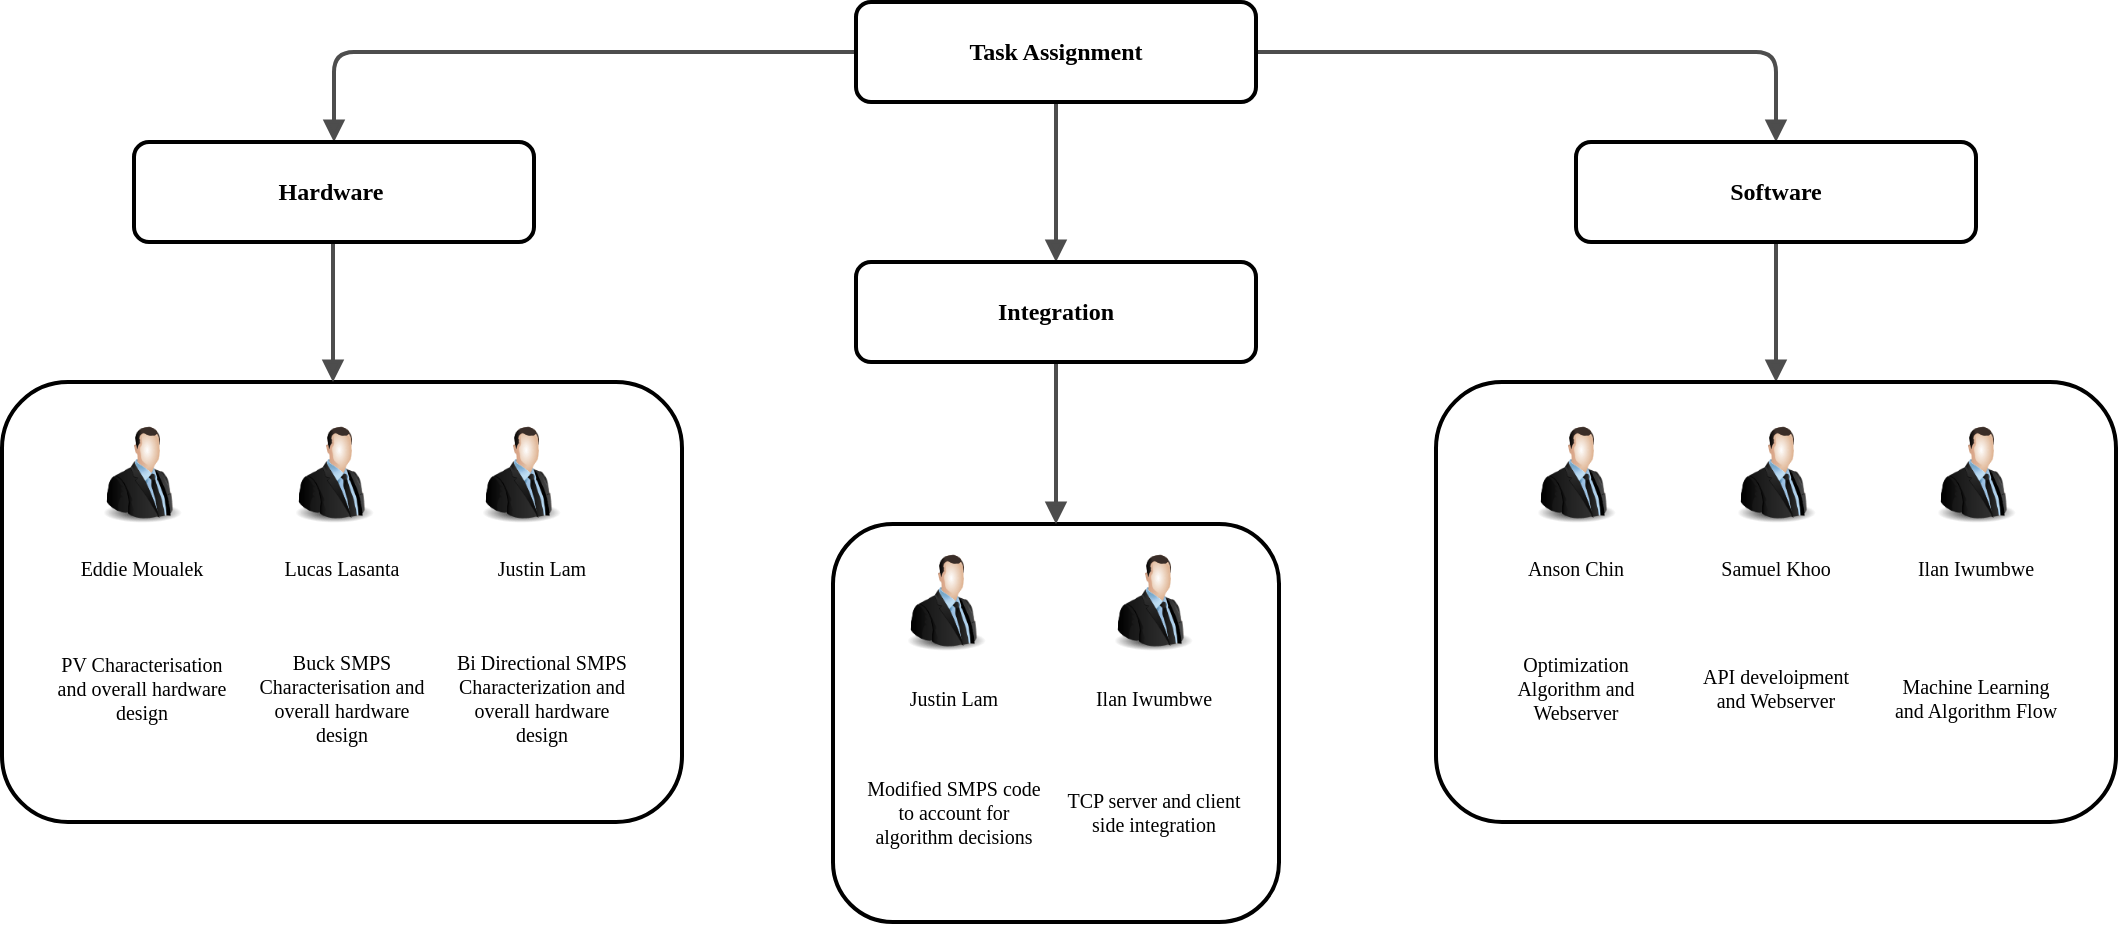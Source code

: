 <mxfile version="24.5.4" type="github">
  <diagram name="Page-1" id="19d8dcba-68ad-dc05-1034-9cf7b2a963f6">
    <mxGraphModel dx="1050" dy="522" grid="1" gridSize="10" guides="1" tooltips="1" connect="1" arrows="1" fold="1" page="1" pageScale="1" pageWidth="1100" pageHeight="850" background="none" math="0" shadow="0">
      <root>
        <mxCell id="0" />
        <mxCell id="1" parent="0" />
        <mxCell id="218ae93e1282097f-19" value="" style="whiteSpace=wrap;html=1;rounded=1;shadow=0;comic=0;strokeWidth=2;fontFamily=Verdana;align=center;fontSize=10;" parent="1" vertex="1">
          <mxGeometry x="460" y="330" width="340" height="220" as="geometry" />
        </mxCell>
        <mxCell id="218ae93e1282097f-24" value="" style="whiteSpace=wrap;html=1;rounded=1;shadow=0;comic=0;strokeWidth=2;fontFamily=Verdana;align=center;fontSize=10;" parent="1" vertex="1">
          <mxGeometry x="875.5" y="401" width="223" height="199" as="geometry" />
        </mxCell>
        <mxCell id="218ae93e1282097f-42" value="" style="edgeStyle=orthogonalEdgeStyle;rounded=1;html=1;labelBackgroundColor=none;endArrow=block;endFill=1;strokeColor=#4D4D4D;strokeWidth=2;fontFamily=Verdana;fontSize=12;fontStyle=1" parent="1" source="6257edae8c83ed4a-1" target="6257edae8c83ed4a-12" edge="1">
          <mxGeometry relative="1" as="geometry" />
        </mxCell>
        <mxCell id="218ae93e1282097f-43" value="" style="edgeStyle=orthogonalEdgeStyle;rounded=1;html=1;labelBackgroundColor=none;endArrow=block;endFill=1;strokeColor=#4D4D4D;strokeWidth=2;fontFamily=Verdana;fontSize=12;fontStyle=1" parent="1" source="6257edae8c83ed4a-1" target="6257edae8c83ed4a-9" edge="1">
          <mxGeometry relative="1" as="geometry" />
        </mxCell>
        <mxCell id="218ae93e1282097f-44" value="" style="edgeStyle=orthogonalEdgeStyle;rounded=1;html=1;labelBackgroundColor=none;endArrow=block;endFill=1;strokeColor=#4D4D4D;strokeWidth=2;fontFamily=Verdana;fontSize=12;fontStyle=1" parent="1" source="6257edae8c83ed4a-1" target="218ae93e1282097f-2" edge="1">
          <mxGeometry relative="1" as="geometry" />
        </mxCell>
        <mxCell id="218ae93e1282097f-45" value="" style="edgeStyle=elbowEdgeStyle;rounded=1;html=1;labelBackgroundColor=none;endArrow=block;endFill=1;strokeColor=#4D4D4D;strokeWidth=2;fontFamily=Verdana;fontSize=12;fontStyle=1" parent="1" source="6257edae8c83ed4a-9" edge="1">
          <mxGeometry relative="1" as="geometry">
            <mxPoint x="625.714" y="330" as="targetPoint" />
          </mxGeometry>
        </mxCell>
        <mxCell id="218ae93e1282097f-48" value="" style="edgeStyle=orthogonalEdgeStyle;rounded=1;html=1;labelBackgroundColor=none;endArrow=block;endFill=1;strokeColor=#4D4D4D;strokeWidth=2;fontFamily=Verdana;fontSize=12;fontStyle=1" parent="1" source="218ae93e1282097f-2" edge="1">
          <mxGeometry relative="1" as="geometry">
            <mxPoint x="1347" y="330" as="targetPoint" />
          </mxGeometry>
        </mxCell>
        <mxCell id="218ae93e1282097f-51" value="" style="edgeStyle=elbowEdgeStyle;rounded=1;html=1;labelBackgroundColor=none;endArrow=block;endFill=1;strokeColor=#4D4D4D;strokeWidth=2;fontFamily=Verdana;fontSize=10;" parent="1" source="6257edae8c83ed4a-12" target="218ae93e1282097f-24" edge="1">
          <mxGeometry relative="1" as="geometry" />
        </mxCell>
        <mxCell id="218ae93e1282097f-61" value="Eddie Moualek" style="text;html=1;strokeColor=none;fillColor=none;align=center;verticalAlign=middle;whiteSpace=wrap;rounded=1;shadow=0;comic=0;fontFamily=Verdana;fontSize=10;" parent="1" vertex="1">
          <mxGeometry x="485" y="410" width="90" height="25" as="geometry" />
        </mxCell>
        <mxCell id="218ae93e1282097f-62" value="Lucas Lasanta" style="text;html=1;strokeColor=none;fillColor=none;align=center;verticalAlign=middle;whiteSpace=wrap;rounded=1;shadow=0;comic=0;fontFamily=Verdana;fontSize=10;" parent="1" vertex="1">
          <mxGeometry x="585" y="410" width="90" height="25" as="geometry" />
        </mxCell>
        <mxCell id="218ae93e1282097f-63" value="Justin Lam" style="text;html=1;strokeColor=none;fillColor=none;align=center;verticalAlign=middle;whiteSpace=wrap;rounded=1;shadow=0;comic=0;fontFamily=Verdana;fontSize=10;" parent="1" vertex="1">
          <mxGeometry x="685" y="410" width="90" height="25" as="geometry" />
        </mxCell>
        <mxCell id="218ae93e1282097f-64" value="PV Characterisation and overall hardware design" style="text;html=1;strokeColor=none;fillColor=none;align=center;verticalAlign=middle;whiteSpace=wrap;rounded=1;shadow=0;comic=0;fontFamily=Verdana;fontSize=10;" parent="1" vertex="1">
          <mxGeometry x="485" y="445" width="90" height="75" as="geometry" />
        </mxCell>
        <mxCell id="218ae93e1282097f-65" value="Buck SMPS Characterisation and overall hardware design" style="text;html=1;strokeColor=none;fillColor=none;align=center;verticalAlign=middle;whiteSpace=wrap;rounded=1;shadow=0;comic=0;fontFamily=Verdana;fontSize=10;" parent="1" vertex="1">
          <mxGeometry x="585" y="445" width="90" height="85" as="geometry" />
        </mxCell>
        <mxCell id="218ae93e1282097f-66" value="Bi Directional SMPS Characterization and overall hardware design" style="text;html=1;strokeColor=none;fillColor=none;align=center;verticalAlign=middle;whiteSpace=wrap;rounded=1;shadow=0;comic=0;fontFamily=Verdana;fontSize=10;" parent="1" vertex="1">
          <mxGeometry x="685" y="445" width="90" height="85" as="geometry" />
        </mxCell>
        <mxCell id="218ae93e1282097f-67" value="Modified SMPS code to account for algorithm decisions" style="text;html=1;strokeColor=none;fillColor=none;align=center;verticalAlign=middle;whiteSpace=wrap;rounded=1;shadow=0;comic=0;fontFamily=Verdana;fontSize=10;" parent="1" vertex="1">
          <mxGeometry x="890.5" y="510" width="90" height="70" as="geometry" />
        </mxCell>
        <mxCell id="218ae93e1282097f-68" value="Ilan Iwumbwe" style="text;html=1;strokeColor=none;fillColor=none;align=center;verticalAlign=middle;whiteSpace=wrap;rounded=1;shadow=0;comic=0;fontFamily=Verdana;fontSize=10;" parent="1" vertex="1">
          <mxGeometry x="990.5" y="475" width="90" height="25" as="geometry" />
        </mxCell>
        <mxCell id="218ae93e1282097f-69" value="Justin Lam" style="text;html=1;strokeColor=none;fillColor=none;align=center;verticalAlign=middle;whiteSpace=wrap;rounded=1;shadow=0;comic=0;fontFamily=Verdana;fontSize=10;" parent="1" vertex="1">
          <mxGeometry x="890.5" y="475" width="90" height="25" as="geometry" />
        </mxCell>
        <mxCell id="218ae93e1282097f-70" value="TCP server and client side integration" style="text;html=1;strokeColor=none;fillColor=none;align=center;verticalAlign=middle;whiteSpace=wrap;rounded=1;shadow=0;comic=0;fontFamily=Verdana;fontSize=10;" parent="1" vertex="1">
          <mxGeometry x="990.5" y="510" width="90" height="70" as="geometry" />
        </mxCell>
        <mxCell id="6257edae8c83ed4a-9" value="Hardware&amp;nbsp;" style="whiteSpace=wrap;html=1;rounded=1;shadow=0;comic=0;strokeWidth=2;fontFamily=Verdana;align=center;fontSize=12;fontStyle=1" parent="1" vertex="1">
          <mxGeometry x="526" y="210" width="200" height="50" as="geometry" />
        </mxCell>
        <mxCell id="6257edae8c83ed4a-12" value="Integration" style="whiteSpace=wrap;html=1;rounded=1;shadow=0;comic=0;strokeWidth=2;fontFamily=Verdana;align=center;fontSize=12;fontStyle=1" parent="1" vertex="1">
          <mxGeometry x="887" y="270" width="200" height="50" as="geometry" />
        </mxCell>
        <mxCell id="6257edae8c83ed4a-1" value="Task Assignment" style="whiteSpace=wrap;html=1;rounded=1;shadow=0;comic=0;strokeWidth=2;fontFamily=Verdana;align=center;fontSize=12;fontStyle=1" parent="1" vertex="1">
          <mxGeometry x="887" y="140" width="200" height="50" as="geometry" />
        </mxCell>
        <mxCell id="218ae93e1282097f-2" value="Software" style="whiteSpace=wrap;html=1;rounded=1;shadow=0;comic=0;strokeWidth=2;fontFamily=Verdana;align=center;fontSize=12;fontStyle=1" parent="1" vertex="1">
          <mxGeometry x="1247" y="210" width="200" height="50" as="geometry" />
        </mxCell>
        <mxCell id="XZSYA5knR98AlTomdFbd-1" value="" style="whiteSpace=wrap;html=1;rounded=1;shadow=0;comic=0;strokeWidth=2;fontFamily=Verdana;align=center;fontSize=10;" vertex="1" parent="1">
          <mxGeometry x="1177" y="330" width="340" height="220" as="geometry" />
        </mxCell>
        <mxCell id="XZSYA5knR98AlTomdFbd-5" value="Anson Chin" style="text;html=1;strokeColor=none;fillColor=none;align=center;verticalAlign=middle;whiteSpace=wrap;rounded=1;shadow=0;comic=0;fontFamily=Verdana;fontSize=10;" vertex="1" parent="1">
          <mxGeometry x="1202" y="410" width="90" height="25" as="geometry" />
        </mxCell>
        <mxCell id="XZSYA5knR98AlTomdFbd-6" value="Samuel Khoo" style="text;html=1;strokeColor=none;fillColor=none;align=center;verticalAlign=middle;whiteSpace=wrap;rounded=1;shadow=0;comic=0;fontFamily=Verdana;fontSize=10;" vertex="1" parent="1">
          <mxGeometry x="1302" y="410" width="90" height="25" as="geometry" />
        </mxCell>
        <mxCell id="XZSYA5knR98AlTomdFbd-7" value="Ilan Iwumbwe" style="text;html=1;strokeColor=none;fillColor=none;align=center;verticalAlign=middle;whiteSpace=wrap;rounded=1;shadow=0;comic=0;fontFamily=Verdana;fontSize=10;" vertex="1" parent="1">
          <mxGeometry x="1402" y="410" width="90" height="25" as="geometry" />
        </mxCell>
        <mxCell id="XZSYA5knR98AlTomdFbd-8" value="Optimization Algorithm and Webserver" style="text;html=1;strokeColor=none;fillColor=none;align=center;verticalAlign=middle;whiteSpace=wrap;rounded=1;shadow=0;comic=0;fontFamily=Verdana;fontSize=10;" vertex="1" parent="1">
          <mxGeometry x="1202" y="440" width="90" height="85" as="geometry" />
        </mxCell>
        <mxCell id="XZSYA5knR98AlTomdFbd-9" value="API develoipment and Webserver" style="text;html=1;strokeColor=none;fillColor=none;align=center;verticalAlign=middle;whiteSpace=wrap;rounded=1;shadow=0;comic=0;fontFamily=Verdana;fontSize=10;" vertex="1" parent="1">
          <mxGeometry x="1302" y="445" width="90" height="75" as="geometry" />
        </mxCell>
        <mxCell id="XZSYA5knR98AlTomdFbd-10" value="Machine Learning and Algorithm Flow" style="text;html=1;strokeColor=none;fillColor=none;align=center;verticalAlign=middle;whiteSpace=wrap;rounded=1;shadow=0;comic=0;fontFamily=Verdana;fontSize=10;" vertex="1" parent="1">
          <mxGeometry x="1402" y="450" width="90" height="75" as="geometry" />
        </mxCell>
        <mxCell id="XZSYA5knR98AlTomdFbd-16" value="" style="image;html=1;image=img/lib/clip_art/people/Suit_Man_128x128.png" vertex="1" parent="1">
          <mxGeometry x="902.5" y="415" width="59" height="50" as="geometry" />
        </mxCell>
        <mxCell id="XZSYA5knR98AlTomdFbd-18" value="" style="image;html=1;image=img/lib/clip_art/people/Suit_Man_128x128.png" vertex="1" parent="1">
          <mxGeometry x="500.5" y="351" width="59" height="50" as="geometry" />
        </mxCell>
        <mxCell id="XZSYA5knR98AlTomdFbd-19" value="" style="image;html=1;image=img/lib/clip_art/people/Suit_Man_128x128.png" vertex="1" parent="1">
          <mxGeometry x="596.5" y="351" width="59" height="50" as="geometry" />
        </mxCell>
        <mxCell id="XZSYA5knR98AlTomdFbd-20" value="" style="image;html=1;image=img/lib/clip_art/people/Suit_Man_128x128.png" vertex="1" parent="1">
          <mxGeometry x="690" y="351" width="59" height="50" as="geometry" />
        </mxCell>
        <mxCell id="XZSYA5knR98AlTomdFbd-21" value="" style="image;html=1;image=img/lib/clip_art/people/Suit_Man_128x128.png" vertex="1" parent="1">
          <mxGeometry x="1006" y="415" width="59" height="50" as="geometry" />
        </mxCell>
        <mxCell id="XZSYA5knR98AlTomdFbd-22" value="" style="image;html=1;image=img/lib/clip_art/people/Suit_Man_128x128.png" vertex="1" parent="1">
          <mxGeometry x="1217.5" y="351" width="59" height="50" as="geometry" />
        </mxCell>
        <mxCell id="XZSYA5knR98AlTomdFbd-23" value="" style="image;html=1;image=img/lib/clip_art/people/Suit_Man_128x128.png" vertex="1" parent="1">
          <mxGeometry x="1317.5" y="351" width="59" height="50" as="geometry" />
        </mxCell>
        <mxCell id="XZSYA5knR98AlTomdFbd-24" value="" style="image;html=1;image=img/lib/clip_art/people/Suit_Man_128x128.png" vertex="1" parent="1">
          <mxGeometry x="1417.5" y="351" width="59" height="50" as="geometry" />
        </mxCell>
      </root>
    </mxGraphModel>
  </diagram>
</mxfile>
